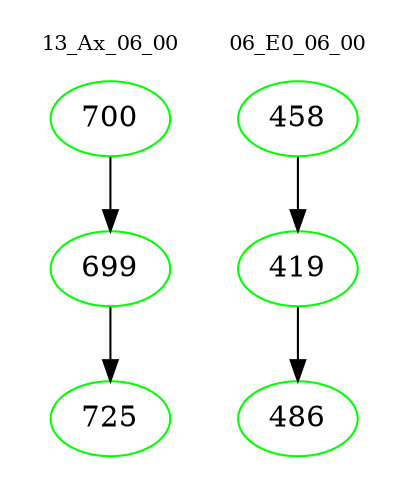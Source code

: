 digraph{
subgraph cluster_0 {
color = white
label = "13_Ax_06_00";
fontsize=10;
T0_700 [label="700", color="green"]
T0_700 -> T0_699 [color="black"]
T0_699 [label="699", color="green"]
T0_699 -> T0_725 [color="black"]
T0_725 [label="725", color="green"]
}
subgraph cluster_1 {
color = white
label = "06_E0_06_00";
fontsize=10;
T1_458 [label="458", color="green"]
T1_458 -> T1_419 [color="black"]
T1_419 [label="419", color="green"]
T1_419 -> T1_486 [color="black"]
T1_486 [label="486", color="green"]
}
}

